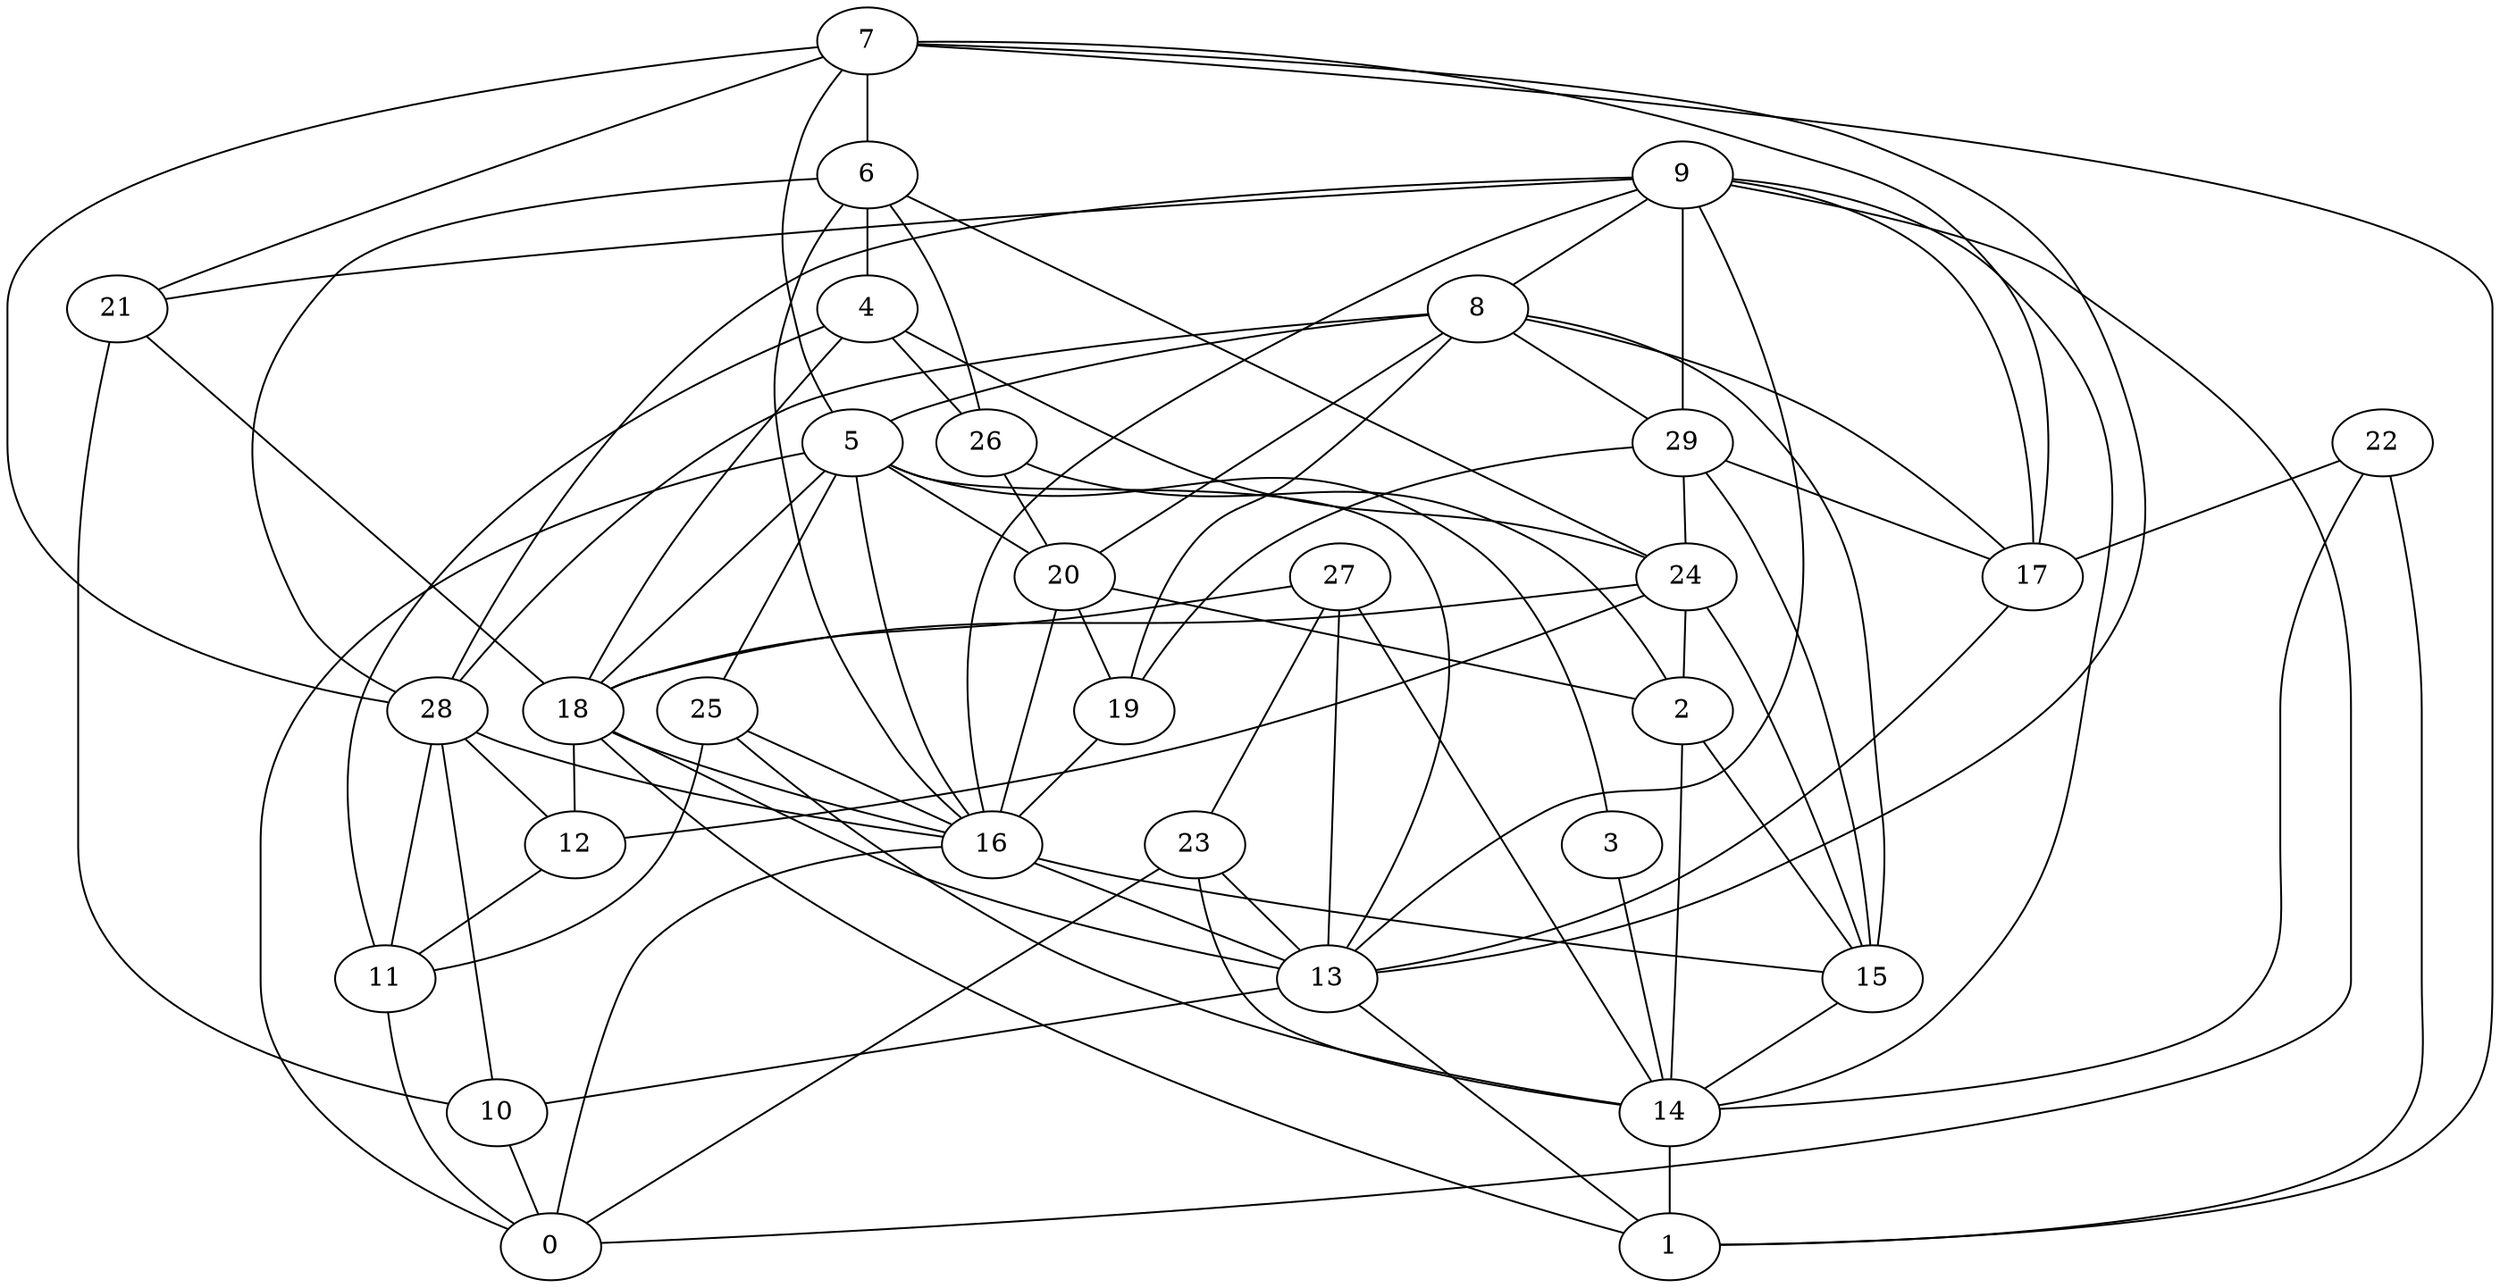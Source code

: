 digraph GG_graph {

subgraph G_graph {
edge [color = black]
"28" -> "12" [dir = none]
"28" -> "11" [dir = none]
"28" -> "10" [dir = none]
"25" -> "14" [dir = none]
"8" -> "5" [dir = none]
"8" -> "28" [dir = none]
"8" -> "17" [dir = none]
"8" -> "29" [dir = none]
"16" -> "15" [dir = none]
"29" -> "17" [dir = none]
"13" -> "10" [dir = none]
"13" -> "1" [dir = none]
"18" -> "12" [dir = none]
"18" -> "13" [dir = none]
"18" -> "16" [dir = none]
"18" -> "1" [dir = none]
"11" -> "0" [dir = none]
"22" -> "1" [dir = none]
"22" -> "14" [dir = none]
"9" -> "14" [dir = none]
"9" -> "16" [dir = none]
"9" -> "13" [dir = none]
"9" -> "28" [dir = none]
"9" -> "17" [dir = none]
"17" -> "13" [dir = none]
"24" -> "15" [dir = none]
"24" -> "18" [dir = none]
"24" -> "12" [dir = none]
"24" -> "2" [dir = none]
"4" -> "26" [dir = none]
"4" -> "18" [dir = none]
"4" -> "11" [dir = none]
"27" -> "14" [dir = none]
"27" -> "18" [dir = none]
"27" -> "23" [dir = none]
"7" -> "6" [dir = none]
"7" -> "1" [dir = none]
"7" -> "13" [dir = none]
"7" -> "17" [dir = none]
"10" -> "0" [dir = none]
"20" -> "19" [dir = none]
"20" -> "2" [dir = none]
"21" -> "10" [dir = none]
"21" -> "18" [dir = none]
"23" -> "13" [dir = none]
"23" -> "0" [dir = none]
"3" -> "14" [dir = none]
"6" -> "16" [dir = none]
"6" -> "28" [dir = none]
"6" -> "26" [dir = none]
"19" -> "16" [dir = none]
"14" -> "1" [dir = none]
"26" -> "2" [dir = none]
"5" -> "3" [dir = none]
"5" -> "25" [dir = none]
"5" -> "20" [dir = none]
"5" -> "13" [dir = none]
"5" -> "16" [dir = none]
"9" -> "29" [dir = none]
"23" -> "14" [dir = none]
"29" -> "15" [dir = none]
"22" -> "17" [dir = none]
"6" -> "24" [dir = none]
"27" -> "13" [dir = none]
"8" -> "19" [dir = none]
"20" -> "16" [dir = none]
"8" -> "20" [dir = none]
"25" -> "11" [dir = none]
"26" -> "20" [dir = none]
"5" -> "18" [dir = none]
"7" -> "28" [dir = none]
"25" -> "16" [dir = none]
"12" -> "11" [dir = none]
"2" -> "15" [dir = none]
"4" -> "24" [dir = none]
"28" -> "16" [dir = none]
"7" -> "21" [dir = none]
"29" -> "24" [dir = none]
"16" -> "13" [dir = none]
"9" -> "8" [dir = none]
"2" -> "14" [dir = none]
"29" -> "19" [dir = none]
"9" -> "21" [dir = none]
"7" -> "5" [dir = none]
"8" -> "15" [dir = none]
"16" -> "0" [dir = none]
"5" -> "0" [dir = none]
"15" -> "14" [dir = none]
"9" -> "0" [dir = none]
"6" -> "4" [dir = none]
}

}
